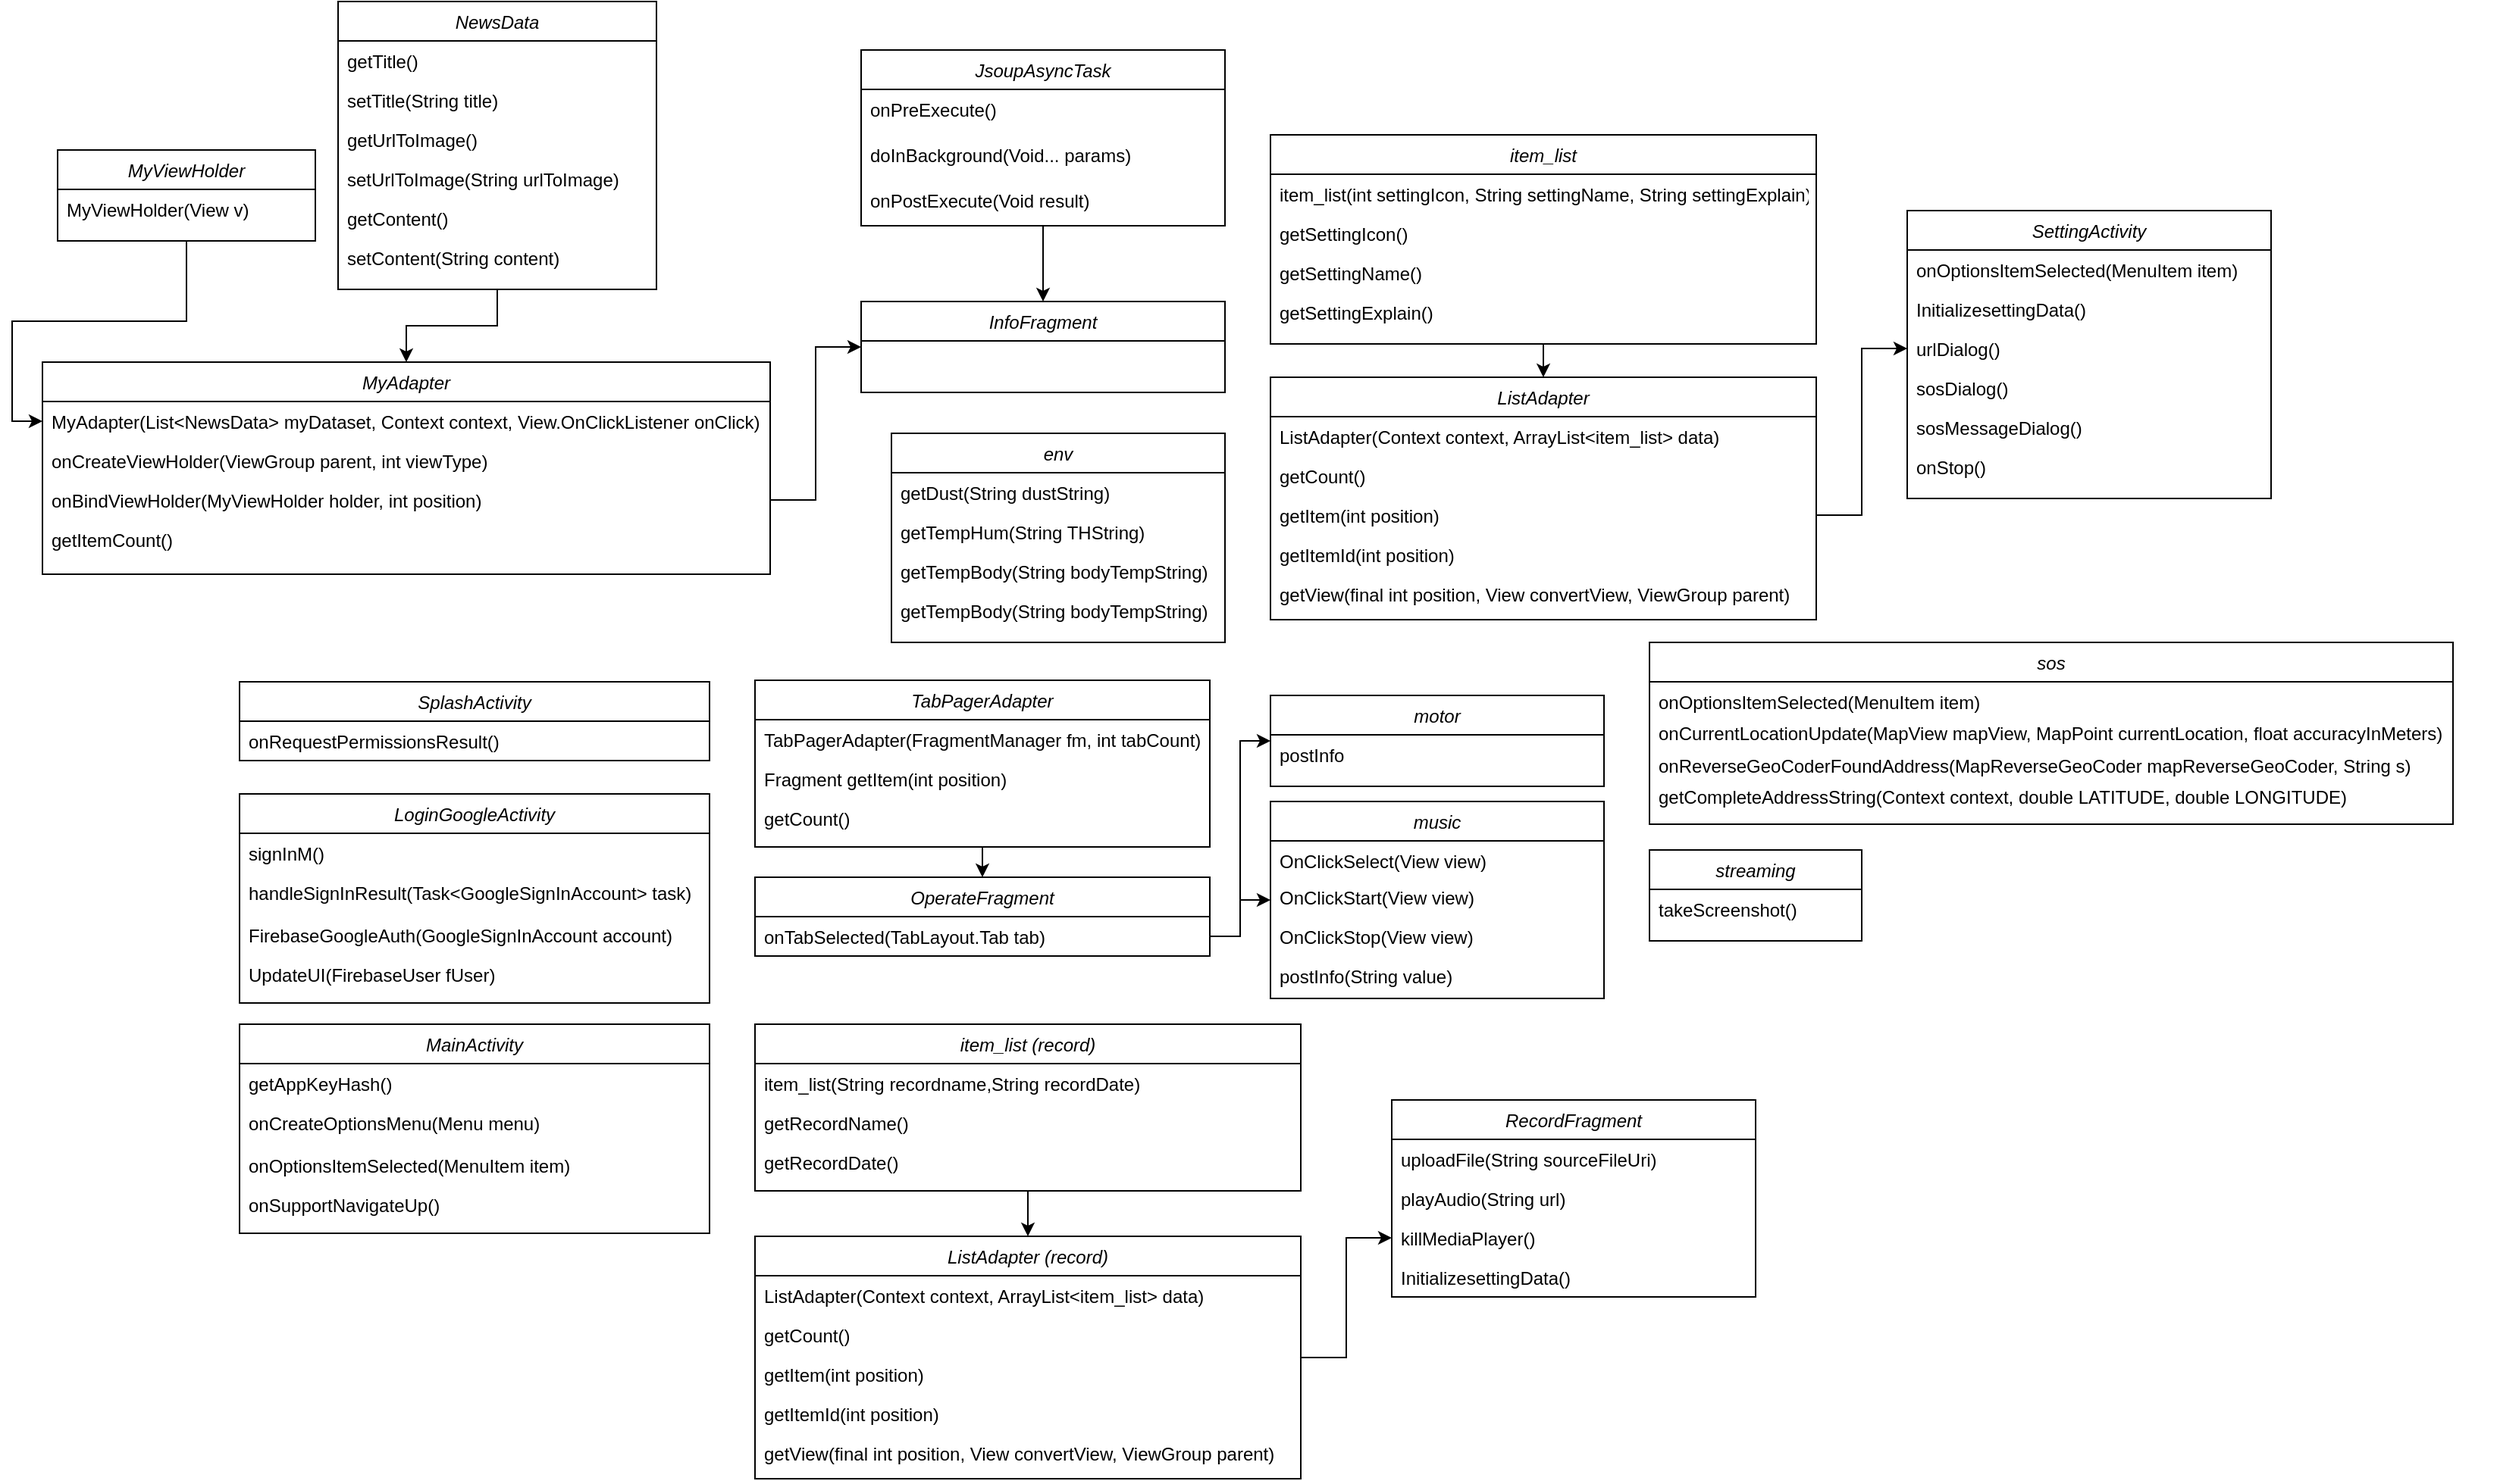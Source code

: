 <mxfile version="13.3.4" type="device"><diagram id="C5RBs43oDa-KdzZeNtuy" name="Page-1"><mxGraphModel dx="2404" dy="2154" grid="1" gridSize="10" guides="1" tooltips="1" connect="1" arrows="1" fold="1" page="1" pageScale="1" pageWidth="827" pageHeight="1169" math="0" shadow="0"><root><mxCell id="WIyWlLk6GJQsqaUBKTNV-0"/><mxCell id="WIyWlLk6GJQsqaUBKTNV-1" parent="WIyWlLk6GJQsqaUBKTNV-0"/><mxCell id="nDCYZ-k_x5Sjdbk_yKrE-13" value="OnClickStart(View view)" style="text;align=left;verticalAlign=top;spacingLeft=4;spacingRight=4;overflow=hidden;rotatable=0;points=[[0,0.5],[1,0.5]];portConstraint=eastwest;" parent="WIyWlLk6GJQsqaUBKTNV-1" vertex="1"><mxGeometry x="490" y="420" width="220" height="26" as="geometry"/></mxCell><mxCell id="nDCYZ-k_x5Sjdbk_yKrE-14" value="OnClickStop(View view)" style="text;align=left;verticalAlign=top;spacingLeft=4;spacingRight=4;overflow=hidden;rotatable=0;points=[[0,0.5],[1,0.5]];portConstraint=eastwest;" parent="WIyWlLk6GJQsqaUBKTNV-1" vertex="1"><mxGeometry x="490" y="446" width="220" height="26" as="geometry"/></mxCell><mxCell id="nDCYZ-k_x5Sjdbk_yKrE-15" value="postInfo(String value)" style="text;align=left;verticalAlign=top;spacingLeft=4;spacingRight=4;overflow=hidden;rotatable=0;points=[[0,0.5],[1,0.5]];portConstraint=eastwest;" parent="WIyWlLk6GJQsqaUBKTNV-1" vertex="1"><mxGeometry x="490" y="472" width="220" height="26" as="geometry"/></mxCell><mxCell id="nDCYZ-k_x5Sjdbk_yKrE-27" style="edgeStyle=none;rounded=0;orthogonalLoop=1;jettySize=auto;html=1;exitX=0.5;exitY=1;exitDx=0;exitDy=0;entryX=0.5;entryY=0;entryDx=0;entryDy=0;" parent="WIyWlLk6GJQsqaUBKTNV-1" source="nDCYZ-k_x5Sjdbk_yKrE-16" target="nDCYZ-k_x5Sjdbk_yKrE-22" edge="1"><mxGeometry relative="1" as="geometry"/></mxCell><mxCell id="nDCYZ-k_x5Sjdbk_yKrE-16" value="TabPagerAdapter" style="swimlane;fontStyle=2;align=center;verticalAlign=top;childLayout=stackLayout;horizontal=1;startSize=26;horizontalStack=0;resizeParent=1;resizeLast=0;collapsible=1;marginBottom=0;rounded=0;shadow=0;strokeWidth=1;" parent="WIyWlLk6GJQsqaUBKTNV-1" vertex="1"><mxGeometry x="150" y="290" width="300" height="110" as="geometry"><mxRectangle x="230" y="140" width="160" height="26" as="alternateBounds"/></mxGeometry></mxCell><mxCell id="nDCYZ-k_x5Sjdbk_yKrE-17" value="TabPagerAdapter(FragmentManager fm, int tabCount)" style="text;align=left;verticalAlign=top;spacingLeft=4;spacingRight=4;overflow=hidden;rotatable=0;points=[[0,0.5],[1,0.5]];portConstraint=eastwest;" parent="nDCYZ-k_x5Sjdbk_yKrE-16" vertex="1"><mxGeometry y="26" width="300" height="26" as="geometry"/></mxCell><mxCell id="nDCYZ-k_x5Sjdbk_yKrE-20" value="Fragment getItem(int position)" style="text;align=left;verticalAlign=top;spacingLeft=4;spacingRight=4;overflow=hidden;rotatable=0;points=[[0,0.5],[1,0.5]];portConstraint=eastwest;" parent="nDCYZ-k_x5Sjdbk_yKrE-16" vertex="1"><mxGeometry y="52" width="300" height="26" as="geometry"/></mxCell><mxCell id="nDCYZ-k_x5Sjdbk_yKrE-21" value="getCount()" style="text;align=left;verticalAlign=top;spacingLeft=4;spacingRight=4;overflow=hidden;rotatable=0;points=[[0,0.5],[1,0.5]];portConstraint=eastwest;" parent="nDCYZ-k_x5Sjdbk_yKrE-16" vertex="1"><mxGeometry y="78" width="300" height="26" as="geometry"/></mxCell><mxCell id="nDCYZ-k_x5Sjdbk_yKrE-22" value="OperateFragment" style="swimlane;fontStyle=2;align=center;verticalAlign=top;childLayout=stackLayout;horizontal=1;startSize=26;horizontalStack=0;resizeParent=1;resizeLast=0;collapsible=1;marginBottom=0;rounded=0;shadow=0;strokeWidth=1;" parent="WIyWlLk6GJQsqaUBKTNV-1" vertex="1"><mxGeometry x="150" y="420" width="300" height="52" as="geometry"><mxRectangle x="230" y="140" width="160" height="26" as="alternateBounds"/></mxGeometry></mxCell><mxCell id="S05EdorOi-aD6_L8Nn63-0" value="onTabSelected(TabLayout.Tab tab)" style="text;align=left;verticalAlign=top;spacingLeft=4;spacingRight=4;overflow=hidden;rotatable=0;points=[[0,0.5],[1,0.5]];portConstraint=eastwest;" vertex="1" parent="nDCYZ-k_x5Sjdbk_yKrE-22"><mxGeometry y="26" width="300" height="26" as="geometry"/></mxCell><mxCell id="zkfFHV4jXpPFQw0GAbJ--0" value="motor" style="swimlane;fontStyle=2;align=center;verticalAlign=top;childLayout=stackLayout;horizontal=1;startSize=26;horizontalStack=0;resizeParent=1;resizeLast=0;collapsible=1;marginBottom=0;rounded=0;shadow=0;strokeWidth=1;" parent="WIyWlLk6GJQsqaUBKTNV-1" vertex="1"><mxGeometry x="490" y="300" width="220" height="60" as="geometry"><mxRectangle x="230" y="140" width="160" height="26" as="alternateBounds"/></mxGeometry></mxCell><mxCell id="zkfFHV4jXpPFQw0GAbJ--1" value="postInfo" style="text;align=left;verticalAlign=top;spacingLeft=4;spacingRight=4;overflow=hidden;rotatable=0;points=[[0,0.5],[1,0.5]];portConstraint=eastwest;" parent="zkfFHV4jXpPFQw0GAbJ--0" vertex="1"><mxGeometry y="26" width="220" height="26" as="geometry"/></mxCell><mxCell id="nDCYZ-k_x5Sjdbk_yKrE-10" value="music" style="swimlane;fontStyle=2;align=center;verticalAlign=top;childLayout=stackLayout;horizontal=1;startSize=26;horizontalStack=0;resizeParent=1;resizeLast=0;collapsible=1;marginBottom=0;rounded=0;shadow=0;strokeWidth=1;" parent="WIyWlLk6GJQsqaUBKTNV-1" vertex="1"><mxGeometry x="490" y="370" width="220" height="130" as="geometry"><mxRectangle x="230" y="140" width="160" height="26" as="alternateBounds"/></mxGeometry></mxCell><mxCell id="nDCYZ-k_x5Sjdbk_yKrE-11" value="OnClickSelect(View view)" style="text;align=left;verticalAlign=top;spacingLeft=4;spacingRight=4;overflow=hidden;rotatable=0;points=[[0,0.5],[1,0.5]];portConstraint=eastwest;" parent="nDCYZ-k_x5Sjdbk_yKrE-10" vertex="1"><mxGeometry y="26" width="220" height="26" as="geometry"/></mxCell><mxCell id="nDCYZ-k_x5Sjdbk_yKrE-56" style="edgeStyle=orthogonalEdgeStyle;rounded=0;orthogonalLoop=1;jettySize=auto;html=1;" parent="WIyWlLk6GJQsqaUBKTNV-1" source="nDCYZ-k_x5Sjdbk_yKrE-45" target="nDCYZ-k_x5Sjdbk_yKrE-38" edge="1"><mxGeometry relative="1" as="geometry"/></mxCell><mxCell id="nDCYZ-k_x5Sjdbk_yKrE-45" value="item_list" style="swimlane;fontStyle=2;align=center;verticalAlign=top;childLayout=stackLayout;horizontal=1;startSize=26;horizontalStack=0;resizeParent=1;resizeLast=0;collapsible=1;marginBottom=0;rounded=0;shadow=0;strokeWidth=1;" parent="WIyWlLk6GJQsqaUBKTNV-1" vertex="1"><mxGeometry x="490" y="-70" width="360" height="138" as="geometry"><mxRectangle x="230" y="140" width="160" height="26" as="alternateBounds"/></mxGeometry></mxCell><mxCell id="nDCYZ-k_x5Sjdbk_yKrE-46" value="item_list(int settingIcon, String settingName, String settingExplain)" style="text;align=left;verticalAlign=top;spacingLeft=4;spacingRight=4;overflow=hidden;rotatable=0;points=[[0,0.5],[1,0.5]];portConstraint=eastwest;" parent="nDCYZ-k_x5Sjdbk_yKrE-45" vertex="1"><mxGeometry y="26" width="360" height="26" as="geometry"/></mxCell><mxCell id="nDCYZ-k_x5Sjdbk_yKrE-47" value="getSettingIcon()" style="text;align=left;verticalAlign=top;spacingLeft=4;spacingRight=4;overflow=hidden;rotatable=0;points=[[0,0.5],[1,0.5]];portConstraint=eastwest;rounded=0;shadow=0;html=0;" parent="nDCYZ-k_x5Sjdbk_yKrE-45" vertex="1"><mxGeometry y="52" width="360" height="26" as="geometry"/></mxCell><mxCell id="nDCYZ-k_x5Sjdbk_yKrE-48" value="getSettingName()" style="text;align=left;verticalAlign=top;spacingLeft=4;spacingRight=4;overflow=hidden;rotatable=0;points=[[0,0.5],[1,0.5]];portConstraint=eastwest;rounded=0;shadow=0;html=0;" parent="nDCYZ-k_x5Sjdbk_yKrE-45" vertex="1"><mxGeometry y="78" width="360" height="26" as="geometry"/></mxCell><mxCell id="nDCYZ-k_x5Sjdbk_yKrE-49" value="getSettingExplain()" style="text;align=left;verticalAlign=top;spacingLeft=4;spacingRight=4;overflow=hidden;rotatable=0;points=[[0,0.5],[1,0.5]];portConstraint=eastwest;" parent="nDCYZ-k_x5Sjdbk_yKrE-45" vertex="1"><mxGeometry y="104" width="360" height="26" as="geometry"/></mxCell><mxCell id="nDCYZ-k_x5Sjdbk_yKrE-50" value="" style="group" parent="WIyWlLk6GJQsqaUBKTNV-1" vertex="1" connectable="0"><mxGeometry x="490" y="90" width="360" height="160" as="geometry"/></mxCell><mxCell id="nDCYZ-k_x5Sjdbk_yKrE-44" value="getView(final int position, View convertView, ViewGroup parent)" style="text;align=left;verticalAlign=top;spacingLeft=4;spacingRight=4;overflow=hidden;rotatable=0;points=[[0,0.5],[1,0.5]];portConstraint=eastwest;" parent="nDCYZ-k_x5Sjdbk_yKrE-50" vertex="1"><mxGeometry y="130" width="350" height="26" as="geometry"/></mxCell><mxCell id="nDCYZ-k_x5Sjdbk_yKrE-38" value="ListAdapter" style="swimlane;fontStyle=2;align=center;verticalAlign=top;childLayout=stackLayout;horizontal=1;startSize=26;horizontalStack=0;resizeParent=1;resizeLast=0;collapsible=1;marginBottom=0;rounded=0;shadow=0;strokeWidth=1;" parent="nDCYZ-k_x5Sjdbk_yKrE-50" vertex="1"><mxGeometry width="360" height="160" as="geometry"><mxRectangle x="230" y="140" width="160" height="26" as="alternateBounds"/></mxGeometry></mxCell><mxCell id="nDCYZ-k_x5Sjdbk_yKrE-39" value="ListAdapter(Context context, ArrayList&lt;item_list&gt; data)" style="text;align=left;verticalAlign=top;spacingLeft=4;spacingRight=4;overflow=hidden;rotatable=0;points=[[0,0.5],[1,0.5]];portConstraint=eastwest;" parent="nDCYZ-k_x5Sjdbk_yKrE-38" vertex="1"><mxGeometry y="26" width="360" height="26" as="geometry"/></mxCell><mxCell id="nDCYZ-k_x5Sjdbk_yKrE-40" value="getCount()" style="text;align=left;verticalAlign=top;spacingLeft=4;spacingRight=4;overflow=hidden;rotatable=0;points=[[0,0.5],[1,0.5]];portConstraint=eastwest;rounded=0;shadow=0;html=0;" parent="nDCYZ-k_x5Sjdbk_yKrE-38" vertex="1"><mxGeometry y="52" width="360" height="26" as="geometry"/></mxCell><mxCell id="nDCYZ-k_x5Sjdbk_yKrE-41" value="getItem(int position)" style="text;align=left;verticalAlign=top;spacingLeft=4;spacingRight=4;overflow=hidden;rotatable=0;points=[[0,0.5],[1,0.5]];portConstraint=eastwest;rounded=0;shadow=0;html=0;" parent="nDCYZ-k_x5Sjdbk_yKrE-38" vertex="1"><mxGeometry y="78" width="360" height="26" as="geometry"/></mxCell><mxCell id="nDCYZ-k_x5Sjdbk_yKrE-42" value="getItemId(int position)" style="text;align=left;verticalAlign=top;spacingLeft=4;spacingRight=4;overflow=hidden;rotatable=0;points=[[0,0.5],[1,0.5]];portConstraint=eastwest;" parent="nDCYZ-k_x5Sjdbk_yKrE-38" vertex="1"><mxGeometry y="104" width="360" height="26" as="geometry"/></mxCell><mxCell id="nDCYZ-k_x5Sjdbk_yKrE-54" value="" style="group" parent="WIyWlLk6GJQsqaUBKTNV-1" vertex="1" connectable="0"><mxGeometry x="910" y="-20" width="390" height="190" as="geometry"/></mxCell><mxCell id="nDCYZ-k_x5Sjdbk_yKrE-51" value=" sosMessageDialog()" style="text;align=left;verticalAlign=top;spacingLeft=4;spacingRight=4;overflow=hidden;rotatable=0;points=[[0,0.5],[1,0.5]];portConstraint=eastwest;" parent="nDCYZ-k_x5Sjdbk_yKrE-54" vertex="1"><mxGeometry y="130" width="390" height="26" as="geometry"/></mxCell><mxCell id="nDCYZ-k_x5Sjdbk_yKrE-52" value="onStop()" style="text;align=left;verticalAlign=top;spacingLeft=4;spacingRight=4;overflow=hidden;rotatable=0;points=[[0,0.5],[1,0.5]];portConstraint=eastwest;" parent="nDCYZ-k_x5Sjdbk_yKrE-54" vertex="1"><mxGeometry y="156" width="390" height="26" as="geometry"/></mxCell><mxCell id="nDCYZ-k_x5Sjdbk_yKrE-53" value="" style="group" parent="nDCYZ-k_x5Sjdbk_yKrE-54" vertex="1" connectable="0"><mxGeometry width="240" height="190" as="geometry"/></mxCell><mxCell id="nDCYZ-k_x5Sjdbk_yKrE-32" value="SettingActivity" style="swimlane;fontStyle=2;align=center;verticalAlign=top;childLayout=stackLayout;horizontal=1;startSize=26;horizontalStack=0;resizeParent=1;resizeLast=0;collapsible=1;marginBottom=0;rounded=0;shadow=0;strokeWidth=1;" parent="nDCYZ-k_x5Sjdbk_yKrE-53" vertex="1"><mxGeometry width="240" height="190" as="geometry"><mxRectangle x="230" y="140" width="160" height="26" as="alternateBounds"/></mxGeometry></mxCell><mxCell id="nDCYZ-k_x5Sjdbk_yKrE-33" value=" onOptionsItemSelected(MenuItem item)" style="text;align=left;verticalAlign=top;spacingLeft=4;spacingRight=4;overflow=hidden;rotatable=0;points=[[0,0.5],[1,0.5]];portConstraint=eastwest;" parent="nDCYZ-k_x5Sjdbk_yKrE-32" vertex="1"><mxGeometry y="26" width="240" height="26" as="geometry"/></mxCell><mxCell id="nDCYZ-k_x5Sjdbk_yKrE-34" value="InitializesettingData()" style="text;align=left;verticalAlign=top;spacingLeft=4;spacingRight=4;overflow=hidden;rotatable=0;points=[[0,0.5],[1,0.5]];portConstraint=eastwest;rounded=0;shadow=0;html=0;" parent="nDCYZ-k_x5Sjdbk_yKrE-32" vertex="1"><mxGeometry y="52" width="240" height="26" as="geometry"/></mxCell><mxCell id="nDCYZ-k_x5Sjdbk_yKrE-35" value="urlDialog()" style="text;align=left;verticalAlign=top;spacingLeft=4;spacingRight=4;overflow=hidden;rotatable=0;points=[[0,0.5],[1,0.5]];portConstraint=eastwest;rounded=0;shadow=0;html=0;" parent="nDCYZ-k_x5Sjdbk_yKrE-32" vertex="1"><mxGeometry y="78" width="240" height="26" as="geometry"/></mxCell><mxCell id="nDCYZ-k_x5Sjdbk_yKrE-36" value="sosDialog()" style="text;align=left;verticalAlign=top;spacingLeft=4;spacingRight=4;overflow=hidden;rotatable=0;points=[[0,0.5],[1,0.5]];portConstraint=eastwest;" parent="nDCYZ-k_x5Sjdbk_yKrE-32" vertex="1"><mxGeometry y="104" width="240" height="26" as="geometry"/></mxCell><mxCell id="nDCYZ-k_x5Sjdbk_yKrE-57" style="edgeStyle=orthogonalEdgeStyle;rounded=0;orthogonalLoop=1;jettySize=auto;html=1;entryX=0;entryY=0.5;entryDx=0;entryDy=0;" parent="WIyWlLk6GJQsqaUBKTNV-1" source="nDCYZ-k_x5Sjdbk_yKrE-41" target="nDCYZ-k_x5Sjdbk_yKrE-35" edge="1"><mxGeometry relative="1" as="geometry"/></mxCell><mxCell id="nDCYZ-k_x5Sjdbk_yKrE-67" value="" style="group" parent="WIyWlLk6GJQsqaUBKTNV-1" vertex="1" connectable="0"><mxGeometry x="740" y="265" width="530" height="135" as="geometry"/></mxCell><mxCell id="nDCYZ-k_x5Sjdbk_yKrE-5" value="sos" style="swimlane;fontStyle=2;align=center;verticalAlign=top;childLayout=stackLayout;horizontal=1;startSize=26;horizontalStack=0;resizeParent=1;resizeLast=0;collapsible=1;marginBottom=0;rounded=0;shadow=0;strokeWidth=1;" parent="nDCYZ-k_x5Sjdbk_yKrE-67" vertex="1"><mxGeometry width="530" height="120" as="geometry"><mxRectangle x="230" y="140" width="160" height="26" as="alternateBounds"/></mxGeometry></mxCell><mxCell id="nDCYZ-k_x5Sjdbk_yKrE-6" value="onOptionsItemSelected(MenuItem item)" style="text;align=left;verticalAlign=top;spacingLeft=4;spacingRight=4;overflow=hidden;rotatable=0;points=[[0,0.5],[1,0.5]];portConstraint=eastwest;" parent="nDCYZ-k_x5Sjdbk_yKrE-5" vertex="1"><mxGeometry y="26" width="530" height="20.25" as="geometry"/></mxCell><mxCell id="nDCYZ-k_x5Sjdbk_yKrE-8" value="onCurrentLocationUpdate(MapView mapView, MapPoint currentLocation, float accuracyInMeters)" style="text;align=left;verticalAlign=top;spacingLeft=4;spacingRight=4;overflow=hidden;rotatable=0;points=[[0,0.5],[1,0.5]];portConstraint=eastwest;rounded=0;shadow=0;html=0;" parent="nDCYZ-k_x5Sjdbk_yKrE-5" vertex="1"><mxGeometry y="46.25" width="530" height="21.938" as="geometry"/></mxCell><mxCell id="nDCYZ-k_x5Sjdbk_yKrE-9" value="onReverseGeoCoderFoundAddress(MapReverseGeoCoder mapReverseGeoCoder, String s)" style="text;align=left;verticalAlign=top;spacingLeft=4;spacingRight=4;overflow=hidden;rotatable=0;points=[[0,0.5],[1,0.5]];portConstraint=eastwest;" parent="nDCYZ-k_x5Sjdbk_yKrE-5" vertex="1"><mxGeometry y="68.188" width="530" height="21.938" as="geometry"/></mxCell><mxCell id="nDCYZ-k_x5Sjdbk_yKrE-63" value="getCompleteAddressString(Context context, double LATITUDE, double LONGITUDE)" style="text;align=left;verticalAlign=top;spacingLeft=4;spacingRight=4;overflow=hidden;rotatable=0;points=[[0,0.5],[1,0.5]];portConstraint=eastwest;" parent="nDCYZ-k_x5Sjdbk_yKrE-67" vertex="1"><mxGeometry y="88.594" width="480" height="20.25" as="geometry"/></mxCell><mxCell id="nDCYZ-k_x5Sjdbk_yKrE-68" style="edgeStyle=orthogonalEdgeStyle;rounded=0;orthogonalLoop=1;jettySize=auto;html=1;" parent="WIyWlLk6GJQsqaUBKTNV-1" source="nDCYZ-k_x5Sjdbk_yKrE-69" target="nDCYZ-k_x5Sjdbk_yKrE-76" edge="1"><mxGeometry relative="1" as="geometry"/></mxCell><mxCell id="nDCYZ-k_x5Sjdbk_yKrE-74" value="" style="group" parent="WIyWlLk6GJQsqaUBKTNV-1" vertex="1" connectable="0"><mxGeometry x="-320" y="80" width="480" height="212" as="geometry"/></mxCell><mxCell id="nDCYZ-k_x5Sjdbk_yKrE-76" value="MyAdapter" style="swimlane;fontStyle=2;align=center;verticalAlign=top;childLayout=stackLayout;horizontal=1;startSize=26;horizontalStack=0;resizeParent=1;resizeLast=0;collapsible=1;marginBottom=0;rounded=0;shadow=0;strokeWidth=1;" parent="nDCYZ-k_x5Sjdbk_yKrE-74" vertex="1"><mxGeometry width="480" height="140" as="geometry"><mxRectangle x="230" y="140" width="160" height="26" as="alternateBounds"/></mxGeometry></mxCell><mxCell id="nDCYZ-k_x5Sjdbk_yKrE-77" value="MyAdapter(List&lt;NewsData&gt; myDataset, Context context, View.OnClickListener onClick)" style="text;align=left;verticalAlign=top;spacingLeft=4;spacingRight=4;overflow=hidden;rotatable=0;points=[[0,0.5],[1,0.5]];portConstraint=eastwest;" parent="nDCYZ-k_x5Sjdbk_yKrE-76" vertex="1"><mxGeometry y="26" width="480" height="26" as="geometry"/></mxCell><mxCell id="nDCYZ-k_x5Sjdbk_yKrE-78" value="onCreateViewHolder(ViewGroup parent, int viewType)" style="text;align=left;verticalAlign=top;spacingLeft=4;spacingRight=4;overflow=hidden;rotatable=0;points=[[0,0.5],[1,0.5]];portConstraint=eastwest;rounded=0;shadow=0;html=0;" parent="nDCYZ-k_x5Sjdbk_yKrE-76" vertex="1"><mxGeometry y="52" width="480" height="26" as="geometry"/></mxCell><mxCell id="nDCYZ-k_x5Sjdbk_yKrE-79" value="onBindViewHolder(MyViewHolder holder, int position)" style="text;align=left;verticalAlign=top;spacingLeft=4;spacingRight=4;overflow=hidden;rotatable=0;points=[[0,0.5],[1,0.5]];portConstraint=eastwest;rounded=0;shadow=0;html=0;" parent="nDCYZ-k_x5Sjdbk_yKrE-76" vertex="1"><mxGeometry y="78" width="480" height="26" as="geometry"/></mxCell><mxCell id="nDCYZ-k_x5Sjdbk_yKrE-80" value="getItemCount()" style="text;align=left;verticalAlign=top;spacingLeft=4;spacingRight=4;overflow=hidden;rotatable=0;points=[[0,0.5],[1,0.5]];portConstraint=eastwest;" parent="nDCYZ-k_x5Sjdbk_yKrE-76" vertex="1"><mxGeometry y="104" width="480" height="26" as="geometry"/></mxCell><mxCell id="nDCYZ-k_x5Sjdbk_yKrE-81" value="" style="group" parent="WIyWlLk6GJQsqaUBKTNV-1" vertex="1" connectable="0"><mxGeometry x="220" y="40" width="240" height="60" as="geometry"/></mxCell><mxCell id="nDCYZ-k_x5Sjdbk_yKrE-82" value="InfoFragment" style="swimlane;fontStyle=2;align=center;verticalAlign=top;childLayout=stackLayout;horizontal=1;startSize=26;horizontalStack=0;resizeParent=1;resizeLast=0;collapsible=1;marginBottom=0;rounded=0;shadow=0;strokeWidth=1;gradientColor=none;" parent="nDCYZ-k_x5Sjdbk_yKrE-81" vertex="1"><mxGeometry width="240" height="60" as="geometry"><mxRectangle x="230" y="140" width="160" height="26" as="alternateBounds"/></mxGeometry></mxCell><mxCell id="nDCYZ-k_x5Sjdbk_yKrE-93" value="" style="group" parent="WIyWlLk6GJQsqaUBKTNV-1" vertex="1" connectable="0"><mxGeometry x="220" y="-74" width="240" height="114" as="geometry"/></mxCell><mxCell id="nDCYZ-k_x5Sjdbk_yKrE-88" value="" style="group" parent="nDCYZ-k_x5Sjdbk_yKrE-93" vertex="1" connectable="0"><mxGeometry width="240" height="114" as="geometry"/></mxCell><mxCell id="nDCYZ-k_x5Sjdbk_yKrE-89" value="JsoupAsyncTask" style="swimlane;fontStyle=2;align=center;verticalAlign=top;childLayout=stackLayout;horizontal=1;startSize=26;horizontalStack=0;resizeParent=1;resizeLast=0;collapsible=1;marginBottom=0;rounded=0;shadow=0;strokeWidth=1;" parent="nDCYZ-k_x5Sjdbk_yKrE-88" vertex="1"><mxGeometry y="-52" width="240" height="116" as="geometry"><mxRectangle x="230" y="140" width="160" height="26" as="alternateBounds"/></mxGeometry></mxCell><mxCell id="nDCYZ-k_x5Sjdbk_yKrE-91" value="onPreExecute()" style="text;align=left;verticalAlign=top;spacingLeft=4;spacingRight=4;overflow=hidden;rotatable=0;points=[[0,0.5],[1,0.5]];portConstraint=eastwest;" parent="nDCYZ-k_x5Sjdbk_yKrE-89" vertex="1"><mxGeometry y="26" width="240" height="30" as="geometry"/></mxCell><mxCell id="nDCYZ-k_x5Sjdbk_yKrE-90" value="doInBackground(Void... params)" style="text;align=left;verticalAlign=top;spacingLeft=4;spacingRight=4;overflow=hidden;rotatable=0;points=[[0,0.5],[1,0.5]];portConstraint=eastwest;" parent="nDCYZ-k_x5Sjdbk_yKrE-89" vertex="1"><mxGeometry y="56" width="240" height="30" as="geometry"/></mxCell><mxCell id="nDCYZ-k_x5Sjdbk_yKrE-92" value="onPostExecute(Void result)" style="text;align=left;verticalAlign=top;spacingLeft=4;spacingRight=4;overflow=hidden;rotatable=0;points=[[0,0.5],[1,0.5]];portConstraint=eastwest;" parent="nDCYZ-k_x5Sjdbk_yKrE-89" vertex="1"><mxGeometry y="86" width="240" height="30" as="geometry"/></mxCell><mxCell id="nDCYZ-k_x5Sjdbk_yKrE-94" style="edgeStyle=orthogonalEdgeStyle;rounded=0;orthogonalLoop=1;jettySize=auto;html=1;" parent="WIyWlLk6GJQsqaUBKTNV-1" source="nDCYZ-k_x5Sjdbk_yKrE-89" target="nDCYZ-k_x5Sjdbk_yKrE-82" edge="1"><mxGeometry relative="1" as="geometry"/></mxCell><mxCell id="nDCYZ-k_x5Sjdbk_yKrE-69" value="NewsData" style="swimlane;fontStyle=2;align=center;verticalAlign=top;childLayout=stackLayout;horizontal=1;startSize=26;horizontalStack=0;resizeParent=1;resizeLast=0;collapsible=1;marginBottom=0;rounded=0;shadow=0;strokeWidth=1;" parent="WIyWlLk6GJQsqaUBKTNV-1" vertex="1"><mxGeometry x="-125" y="-158" width="210" height="190" as="geometry"><mxRectangle x="230" y="140" width="160" height="26" as="alternateBounds"/></mxGeometry></mxCell><mxCell id="nDCYZ-k_x5Sjdbk_yKrE-70" value="getTitle()" style="text;align=left;verticalAlign=top;spacingLeft=4;spacingRight=4;overflow=hidden;rotatable=0;points=[[0,0.5],[1,0.5]];portConstraint=eastwest;" parent="nDCYZ-k_x5Sjdbk_yKrE-69" vertex="1"><mxGeometry y="26" width="210" height="26" as="geometry"/></mxCell><mxCell id="nDCYZ-k_x5Sjdbk_yKrE-71" value="setTitle(String title)" style="text;align=left;verticalAlign=top;spacingLeft=4;spacingRight=4;overflow=hidden;rotatable=0;points=[[0,0.5],[1,0.5]];portConstraint=eastwest;rounded=0;shadow=0;html=0;" parent="nDCYZ-k_x5Sjdbk_yKrE-69" vertex="1"><mxGeometry y="52" width="210" height="26" as="geometry"/></mxCell><mxCell id="nDCYZ-k_x5Sjdbk_yKrE-72" value="getUrlToImage()" style="text;align=left;verticalAlign=top;spacingLeft=4;spacingRight=4;overflow=hidden;rotatable=0;points=[[0,0.5],[1,0.5]];portConstraint=eastwest;rounded=0;shadow=0;html=0;" parent="nDCYZ-k_x5Sjdbk_yKrE-69" vertex="1"><mxGeometry y="78" width="210" height="26" as="geometry"/></mxCell><mxCell id="nDCYZ-k_x5Sjdbk_yKrE-73" value="setUrlToImage(String urlToImage)" style="text;align=left;verticalAlign=top;spacingLeft=4;spacingRight=4;overflow=hidden;rotatable=0;points=[[0,0.5],[1,0.5]];portConstraint=eastwest;" parent="nDCYZ-k_x5Sjdbk_yKrE-69" vertex="1"><mxGeometry y="104" width="210" height="26" as="geometry"/></mxCell><mxCell id="nDCYZ-k_x5Sjdbk_yKrE-109" value="getContent()" style="text;align=left;verticalAlign=top;spacingLeft=4;spacingRight=4;overflow=hidden;rotatable=0;points=[[0,0.5],[1,0.5]];portConstraint=eastwest;" parent="nDCYZ-k_x5Sjdbk_yKrE-69" vertex="1"><mxGeometry y="130" width="210" height="26" as="geometry"/></mxCell><mxCell id="nDCYZ-k_x5Sjdbk_yKrE-108" value="setContent(String content)" style="text;align=left;verticalAlign=top;spacingLeft=4;spacingRight=4;overflow=hidden;rotatable=0;points=[[0,0.5],[1,0.5]];portConstraint=eastwest;" parent="nDCYZ-k_x5Sjdbk_yKrE-69" vertex="1"><mxGeometry y="156" width="210" height="26" as="geometry"/></mxCell><mxCell id="nDCYZ-k_x5Sjdbk_yKrE-122" style="edgeStyle=orthogonalEdgeStyle;rounded=0;orthogonalLoop=1;jettySize=auto;html=1;entryX=0;entryY=0.5;entryDx=0;entryDy=0;" parent="WIyWlLk6GJQsqaUBKTNV-1" source="nDCYZ-k_x5Sjdbk_yKrE-79" target="nDCYZ-k_x5Sjdbk_yKrE-82" edge="1"><mxGeometry relative="1" as="geometry"/></mxCell><mxCell id="nDCYZ-k_x5Sjdbk_yKrE-123" style="edgeStyle=orthogonalEdgeStyle;rounded=0;orthogonalLoop=1;jettySize=auto;html=1;entryX=0;entryY=0.5;entryDx=0;entryDy=0;" parent="WIyWlLk6GJQsqaUBKTNV-1" source="nDCYZ-k_x5Sjdbk_yKrE-100" target="nDCYZ-k_x5Sjdbk_yKrE-77" edge="1"><mxGeometry relative="1" as="geometry"/></mxCell><mxCell id="nDCYZ-k_x5Sjdbk_yKrE-100" value="MyViewHolder" style="swimlane;fontStyle=2;align=center;verticalAlign=top;childLayout=stackLayout;horizontal=1;startSize=26;horizontalStack=0;resizeParent=1;resizeLast=0;collapsible=1;marginBottom=0;rounded=0;shadow=0;strokeWidth=1;" parent="WIyWlLk6GJQsqaUBKTNV-1" vertex="1"><mxGeometry x="-310" y="-60" width="170" height="60" as="geometry"><mxRectangle x="230" y="140" width="160" height="26" as="alternateBounds"/></mxGeometry></mxCell><mxCell id="nDCYZ-k_x5Sjdbk_yKrE-101" value=" MyViewHolder(View v)" style="text;align=left;verticalAlign=top;spacingLeft=4;spacingRight=4;overflow=hidden;rotatable=0;points=[[0,0.5],[1,0.5]];portConstraint=eastwest;" parent="nDCYZ-k_x5Sjdbk_yKrE-100" vertex="1"><mxGeometry y="26" width="170" height="26" as="geometry"/></mxCell><mxCell id="nDCYZ-k_x5Sjdbk_yKrE-58" value="env" style="swimlane;fontStyle=2;align=center;verticalAlign=top;childLayout=stackLayout;horizontal=1;startSize=26;horizontalStack=0;resizeParent=1;resizeLast=0;collapsible=1;marginBottom=0;rounded=0;shadow=0;strokeWidth=1;" parent="WIyWlLk6GJQsqaUBKTNV-1" vertex="1"><mxGeometry x="240" y="127" width="220" height="138" as="geometry"><mxRectangle x="230" y="140" width="160" height="26" as="alternateBounds"/></mxGeometry></mxCell><mxCell id="nDCYZ-k_x5Sjdbk_yKrE-59" value="getDust(String dustString)" style="text;align=left;verticalAlign=top;spacingLeft=4;spacingRight=4;overflow=hidden;rotatable=0;points=[[0,0.5],[1,0.5]];portConstraint=eastwest;" parent="nDCYZ-k_x5Sjdbk_yKrE-58" vertex="1"><mxGeometry y="26" width="220" height="26" as="geometry"/></mxCell><mxCell id="nDCYZ-k_x5Sjdbk_yKrE-60" value="getTempHum(String THString)" style="text;align=left;verticalAlign=top;spacingLeft=4;spacingRight=4;overflow=hidden;rotatable=0;points=[[0,0.5],[1,0.5]];portConstraint=eastwest;rounded=0;shadow=0;html=0;" parent="nDCYZ-k_x5Sjdbk_yKrE-58" vertex="1"><mxGeometry y="52" width="220" height="26" as="geometry"/></mxCell><mxCell id="nDCYZ-k_x5Sjdbk_yKrE-61" value="getTempBody(String bodyTempString)" style="text;align=left;verticalAlign=top;spacingLeft=4;spacingRight=4;overflow=hidden;rotatable=0;points=[[0,0.5],[1,0.5]];portConstraint=eastwest;rounded=0;shadow=0;html=0;" parent="nDCYZ-k_x5Sjdbk_yKrE-58" vertex="1"><mxGeometry y="78" width="220" height="26" as="geometry"/></mxCell><mxCell id="nDCYZ-k_x5Sjdbk_yKrE-62" value="getTempBody(String bodyTempString)" style="text;align=left;verticalAlign=top;spacingLeft=4;spacingRight=4;overflow=hidden;rotatable=0;points=[[0,0.5],[1,0.5]];portConstraint=eastwest;" parent="nDCYZ-k_x5Sjdbk_yKrE-58" vertex="1"><mxGeometry y="104" width="220" height="26" as="geometry"/></mxCell><mxCell id="nDCYZ-k_x5Sjdbk_yKrE-124" value="SplashActivity" style="swimlane;fontStyle=2;align=center;verticalAlign=top;childLayout=stackLayout;horizontal=1;startSize=26;horizontalStack=0;resizeParent=1;resizeLast=0;collapsible=1;marginBottom=0;rounded=0;shadow=0;strokeWidth=1;" parent="WIyWlLk6GJQsqaUBKTNV-1" vertex="1"><mxGeometry x="-190" y="291" width="310" height="52" as="geometry"><mxRectangle x="230" y="140" width="160" height="26" as="alternateBounds"/></mxGeometry></mxCell><mxCell id="nDCYZ-k_x5Sjdbk_yKrE-125" value="onRequestPermissionsResult()" style="text;align=left;verticalAlign=top;spacingLeft=4;spacingRight=4;overflow=hidden;rotatable=0;points=[[0,0.5],[1,0.5]];portConstraint=eastwest;" parent="nDCYZ-k_x5Sjdbk_yKrE-124" vertex="1"><mxGeometry y="26" width="310" height="26" as="geometry"/></mxCell><mxCell id="nDCYZ-k_x5Sjdbk_yKrE-138" value="LoginGoogleActivity" style="swimlane;fontStyle=2;align=center;verticalAlign=top;childLayout=stackLayout;horizontal=1;startSize=26;horizontalStack=0;resizeParent=1;resizeLast=0;collapsible=1;marginBottom=0;rounded=0;shadow=0;strokeWidth=1;" parent="WIyWlLk6GJQsqaUBKTNV-1" vertex="1"><mxGeometry x="-190" y="365" width="310" height="138" as="geometry"><mxRectangle x="230" y="140" width="160" height="26" as="alternateBounds"/></mxGeometry></mxCell><mxCell id="nDCYZ-k_x5Sjdbk_yKrE-139" value="signInM()" style="text;align=left;verticalAlign=top;spacingLeft=4;spacingRight=4;overflow=hidden;rotatable=0;points=[[0,0.5],[1,0.5]];portConstraint=eastwest;" parent="nDCYZ-k_x5Sjdbk_yKrE-138" vertex="1"><mxGeometry y="26" width="310" height="26" as="geometry"/></mxCell><mxCell id="nDCYZ-k_x5Sjdbk_yKrE-140" value="handleSignInResult(Task&lt;GoogleSignInAccount&gt; task)" style="text;align=left;verticalAlign=top;spacingLeft=4;spacingRight=4;overflow=hidden;rotatable=0;points=[[0,0.5],[1,0.5]];portConstraint=eastwest;rounded=0;shadow=0;html=0;" parent="nDCYZ-k_x5Sjdbk_yKrE-138" vertex="1"><mxGeometry y="52" width="310" height="28" as="geometry"/></mxCell><mxCell id="nDCYZ-k_x5Sjdbk_yKrE-141" value="FirebaseGoogleAuth(GoogleSignInAccount account)" style="text;align=left;verticalAlign=top;spacingLeft=4;spacingRight=4;overflow=hidden;rotatable=0;points=[[0,0.5],[1,0.5]];portConstraint=eastwest;rounded=0;shadow=0;html=0;" parent="nDCYZ-k_x5Sjdbk_yKrE-138" vertex="1"><mxGeometry y="80" width="310" height="26" as="geometry"/></mxCell><mxCell id="nDCYZ-k_x5Sjdbk_yKrE-142" value="UpdateUI(FirebaseUser fUser)" style="text;align=left;verticalAlign=top;spacingLeft=4;spacingRight=4;overflow=hidden;rotatable=0;points=[[0,0.5],[1,0.5]];portConstraint=eastwest;" parent="nDCYZ-k_x5Sjdbk_yKrE-138" vertex="1"><mxGeometry y="106" width="310" height="26" as="geometry"/></mxCell><mxCell id="nDCYZ-k_x5Sjdbk_yKrE-133" value="MainActivity" style="swimlane;fontStyle=2;align=center;verticalAlign=top;childLayout=stackLayout;horizontal=1;startSize=26;horizontalStack=0;resizeParent=1;resizeLast=0;collapsible=1;marginBottom=0;rounded=0;shadow=0;strokeWidth=1;" parent="WIyWlLk6GJQsqaUBKTNV-1" vertex="1"><mxGeometry x="-190" y="517" width="310" height="138" as="geometry"><mxRectangle x="230" y="140" width="160" height="26" as="alternateBounds"/></mxGeometry></mxCell><mxCell id="nDCYZ-k_x5Sjdbk_yKrE-134" value="getAppKeyHash()" style="text;align=left;verticalAlign=top;spacingLeft=4;spacingRight=4;overflow=hidden;rotatable=0;points=[[0,0.5],[1,0.5]];portConstraint=eastwest;" parent="nDCYZ-k_x5Sjdbk_yKrE-133" vertex="1"><mxGeometry y="26" width="310" height="26" as="geometry"/></mxCell><mxCell id="nDCYZ-k_x5Sjdbk_yKrE-135" value="onCreateOptionsMenu(Menu menu)" style="text;align=left;verticalAlign=top;spacingLeft=4;spacingRight=4;overflow=hidden;rotatable=0;points=[[0,0.5],[1,0.5]];portConstraint=eastwest;rounded=0;shadow=0;html=0;" parent="nDCYZ-k_x5Sjdbk_yKrE-133" vertex="1"><mxGeometry y="52" width="310" height="28" as="geometry"/></mxCell><mxCell id="nDCYZ-k_x5Sjdbk_yKrE-136" value="onOptionsItemSelected(MenuItem item)" style="text;align=left;verticalAlign=top;spacingLeft=4;spacingRight=4;overflow=hidden;rotatable=0;points=[[0,0.5],[1,0.5]];portConstraint=eastwest;rounded=0;shadow=0;html=0;" parent="nDCYZ-k_x5Sjdbk_yKrE-133" vertex="1"><mxGeometry y="80" width="310" height="26" as="geometry"/></mxCell><mxCell id="nDCYZ-k_x5Sjdbk_yKrE-137" value="onSupportNavigateUp()" style="text;align=left;verticalAlign=top;spacingLeft=4;spacingRight=4;overflow=hidden;rotatable=0;points=[[0,0.5],[1,0.5]];portConstraint=eastwest;" parent="nDCYZ-k_x5Sjdbk_yKrE-133" vertex="1"><mxGeometry y="106" width="310" height="26" as="geometry"/></mxCell><mxCell id="nDCYZ-k_x5Sjdbk_yKrE-192" value="" style="group" parent="WIyWlLk6GJQsqaUBKTNV-1" vertex="1" connectable="0"><mxGeometry x="150" y="657" width="360" height="160" as="geometry"/></mxCell><mxCell id="nDCYZ-k_x5Sjdbk_yKrE-193" value="getView(final int position, View convertView, ViewGroup parent)" style="text;align=left;verticalAlign=top;spacingLeft=4;spacingRight=4;overflow=hidden;rotatable=0;points=[[0,0.5],[1,0.5]];portConstraint=eastwest;" parent="nDCYZ-k_x5Sjdbk_yKrE-192" vertex="1"><mxGeometry y="130" width="350" height="26" as="geometry"/></mxCell><mxCell id="nDCYZ-k_x5Sjdbk_yKrE-194" value="ListAdapter (record)" style="swimlane;fontStyle=2;align=center;verticalAlign=top;childLayout=stackLayout;horizontal=1;startSize=26;horizontalStack=0;resizeParent=1;resizeLast=0;collapsible=1;marginBottom=0;rounded=0;shadow=0;strokeWidth=1;gradientColor=none;" parent="nDCYZ-k_x5Sjdbk_yKrE-192" vertex="1"><mxGeometry width="360" height="160" as="geometry"><mxRectangle x="230" y="140" width="160" height="26" as="alternateBounds"/></mxGeometry></mxCell><mxCell id="nDCYZ-k_x5Sjdbk_yKrE-195" value="ListAdapter(Context context, ArrayList&lt;item_list&gt; data)" style="text;align=left;verticalAlign=top;spacingLeft=4;spacingRight=4;overflow=hidden;rotatable=0;points=[[0,0.5],[1,0.5]];portConstraint=eastwest;" parent="nDCYZ-k_x5Sjdbk_yKrE-194" vertex="1"><mxGeometry y="26" width="360" height="26" as="geometry"/></mxCell><mxCell id="nDCYZ-k_x5Sjdbk_yKrE-196" value="getCount()" style="text;align=left;verticalAlign=top;spacingLeft=4;spacingRight=4;overflow=hidden;rotatable=0;points=[[0,0.5],[1,0.5]];portConstraint=eastwest;rounded=0;shadow=0;html=0;" parent="nDCYZ-k_x5Sjdbk_yKrE-194" vertex="1"><mxGeometry y="52" width="360" height="26" as="geometry"/></mxCell><mxCell id="nDCYZ-k_x5Sjdbk_yKrE-197" value="getItem(int position)" style="text;align=left;verticalAlign=top;spacingLeft=4;spacingRight=4;overflow=hidden;rotatable=0;points=[[0,0.5],[1,0.5]];portConstraint=eastwest;rounded=0;shadow=0;html=0;" parent="nDCYZ-k_x5Sjdbk_yKrE-194" vertex="1"><mxGeometry y="78" width="360" height="26" as="geometry"/></mxCell><mxCell id="nDCYZ-k_x5Sjdbk_yKrE-198" value="getItemId(int position)" style="text;align=left;verticalAlign=top;spacingLeft=4;spacingRight=4;overflow=hidden;rotatable=0;points=[[0,0.5],[1,0.5]];portConstraint=eastwest;" parent="nDCYZ-k_x5Sjdbk_yKrE-194" vertex="1"><mxGeometry y="104" width="360" height="26" as="geometry"/></mxCell><mxCell id="nDCYZ-k_x5Sjdbk_yKrE-205" style="edgeStyle=orthogonalEdgeStyle;rounded=0;orthogonalLoop=1;jettySize=auto;html=1;entryX=0.5;entryY=0;entryDx=0;entryDy=0;gradientColor=none;" parent="WIyWlLk6GJQsqaUBKTNV-1" source="nDCYZ-k_x5Sjdbk_yKrE-187" target="nDCYZ-k_x5Sjdbk_yKrE-194" edge="1"><mxGeometry relative="1" as="geometry"/></mxCell><mxCell id="nDCYZ-k_x5Sjdbk_yKrE-206" style="edgeStyle=orthogonalEdgeStyle;rounded=0;orthogonalLoop=1;jettySize=auto;html=1;entryX=0;entryY=0.5;entryDx=0;entryDy=0;gradientColor=none;" parent="WIyWlLk6GJQsqaUBKTNV-1" source="nDCYZ-k_x5Sjdbk_yKrE-194" target="nDCYZ-k_x5Sjdbk_yKrE-202" edge="1"><mxGeometry relative="1" as="geometry"/></mxCell><mxCell id="nDCYZ-k_x5Sjdbk_yKrE-207" value="" style="group" parent="WIyWlLk6GJQsqaUBKTNV-1" vertex="1" connectable="0"><mxGeometry x="740" y="402" width="150" height="70" as="geometry"/></mxCell><mxCell id="nDCYZ-k_x5Sjdbk_yKrE-208" value="streaming" style="swimlane;fontStyle=2;align=center;verticalAlign=top;childLayout=stackLayout;horizontal=1;startSize=26;horizontalStack=0;resizeParent=1;resizeLast=0;collapsible=1;marginBottom=0;rounded=0;shadow=0;strokeWidth=1;" parent="nDCYZ-k_x5Sjdbk_yKrE-207" vertex="1"><mxGeometry width="140" height="60" as="geometry"><mxRectangle x="230" y="140" width="160" height="26" as="alternateBounds"/></mxGeometry></mxCell><mxCell id="nDCYZ-k_x5Sjdbk_yKrE-209" value="takeScreenshot()" style="text;align=left;verticalAlign=top;spacingLeft=4;spacingRight=4;overflow=hidden;rotatable=0;points=[[0,0.5],[1,0.5]];portConstraint=eastwest;" parent="nDCYZ-k_x5Sjdbk_yKrE-208" vertex="1"><mxGeometry y="26" width="140" height="24" as="geometry"/></mxCell><mxCell id="S05EdorOi-aD6_L8Nn63-1" style="edgeStyle=orthogonalEdgeStyle;rounded=0;orthogonalLoop=1;jettySize=auto;html=1;entryX=0;entryY=0.5;entryDx=0;entryDy=0;" edge="1" parent="WIyWlLk6GJQsqaUBKTNV-1" source="S05EdorOi-aD6_L8Nn63-0" target="nDCYZ-k_x5Sjdbk_yKrE-10"><mxGeometry relative="1" as="geometry"/></mxCell><mxCell id="S05EdorOi-aD6_L8Nn63-2" style="edgeStyle=orthogonalEdgeStyle;rounded=0;orthogonalLoop=1;jettySize=auto;html=1;entryX=0;entryY=0.154;entryDx=0;entryDy=0;entryPerimeter=0;" edge="1" parent="WIyWlLk6GJQsqaUBKTNV-1" source="S05EdorOi-aD6_L8Nn63-0" target="zkfFHV4jXpPFQw0GAbJ--1"><mxGeometry relative="1" as="geometry"/></mxCell><mxCell id="nDCYZ-k_x5Sjdbk_yKrE-187" value="item_list (record)" style="swimlane;fontStyle=2;align=center;verticalAlign=top;childLayout=stackLayout;horizontal=1;startSize=26;horizontalStack=0;resizeParent=1;resizeLast=0;collapsible=1;marginBottom=0;rounded=0;shadow=0;strokeWidth=1;gradientColor=none;" parent="WIyWlLk6GJQsqaUBKTNV-1" vertex="1"><mxGeometry x="150" y="517" width="360" height="110" as="geometry"><mxRectangle x="230" y="140" width="160" height="26" as="alternateBounds"/></mxGeometry></mxCell><mxCell id="nDCYZ-k_x5Sjdbk_yKrE-188" value="item_list(String recordname,String recordDate)" style="text;align=left;verticalAlign=top;spacingLeft=4;spacingRight=4;overflow=hidden;rotatable=0;points=[[0,0.5],[1,0.5]];portConstraint=eastwest;" parent="nDCYZ-k_x5Sjdbk_yKrE-187" vertex="1"><mxGeometry y="26" width="360" height="26" as="geometry"/></mxCell><mxCell id="nDCYZ-k_x5Sjdbk_yKrE-189" value="getRecordName()" style="text;align=left;verticalAlign=top;spacingLeft=4;spacingRight=4;overflow=hidden;rotatable=0;points=[[0,0.5],[1,0.5]];portConstraint=eastwest;rounded=0;shadow=0;html=0;" parent="nDCYZ-k_x5Sjdbk_yKrE-187" vertex="1"><mxGeometry y="52" width="360" height="26" as="geometry"/></mxCell><mxCell id="nDCYZ-k_x5Sjdbk_yKrE-190" value="getRecordDate()" style="text;align=left;verticalAlign=top;spacingLeft=4;spacingRight=4;overflow=hidden;rotatable=0;points=[[0,0.5],[1,0.5]];portConstraint=eastwest;rounded=0;shadow=0;html=0;" parent="nDCYZ-k_x5Sjdbk_yKrE-187" vertex="1"><mxGeometry y="78" width="360" height="26" as="geometry"/></mxCell><mxCell id="nDCYZ-k_x5Sjdbk_yKrE-199" value="RecordFragment" style="swimlane;fontStyle=2;align=center;verticalAlign=top;childLayout=stackLayout;horizontal=1;startSize=26;horizontalStack=0;resizeParent=1;resizeLast=0;collapsible=1;marginBottom=0;rounded=0;shadow=0;strokeWidth=1;gradientColor=none;" parent="WIyWlLk6GJQsqaUBKTNV-1" vertex="1"><mxGeometry x="570" y="567" width="240" height="130" as="geometry"><mxRectangle x="230" y="140" width="160" height="26" as="alternateBounds"/></mxGeometry></mxCell><mxCell id="nDCYZ-k_x5Sjdbk_yKrE-200" value="uploadFile(String sourceFileUri)" style="text;align=left;verticalAlign=top;spacingLeft=4;spacingRight=4;overflow=hidden;rotatable=0;points=[[0,0.5],[1,0.5]];portConstraint=eastwest;" parent="nDCYZ-k_x5Sjdbk_yKrE-199" vertex="1"><mxGeometry y="26" width="240" height="26" as="geometry"/></mxCell><mxCell id="nDCYZ-k_x5Sjdbk_yKrE-201" value="playAudio(String url)" style="text;align=left;verticalAlign=top;spacingLeft=4;spacingRight=4;overflow=hidden;rotatable=0;points=[[0,0.5],[1,0.5]];portConstraint=eastwest;rounded=0;shadow=0;html=0;" parent="nDCYZ-k_x5Sjdbk_yKrE-199" vertex="1"><mxGeometry y="52" width="240" height="26" as="geometry"/></mxCell><mxCell id="nDCYZ-k_x5Sjdbk_yKrE-202" value="killMediaPlayer()" style="text;align=left;verticalAlign=top;spacingLeft=4;spacingRight=4;overflow=hidden;rotatable=0;points=[[0,0.5],[1,0.5]];portConstraint=eastwest;rounded=0;shadow=0;html=0;" parent="nDCYZ-k_x5Sjdbk_yKrE-199" vertex="1"><mxGeometry y="78" width="240" height="26" as="geometry"/></mxCell><mxCell id="nDCYZ-k_x5Sjdbk_yKrE-203" value="InitializesettingData()" style="text;align=left;verticalAlign=top;spacingLeft=4;spacingRight=4;overflow=hidden;rotatable=0;points=[[0,0.5],[1,0.5]];portConstraint=eastwest;" parent="nDCYZ-k_x5Sjdbk_yKrE-199" vertex="1"><mxGeometry y="104" width="240" height="26" as="geometry"/></mxCell></root></mxGraphModel></diagram></mxfile>